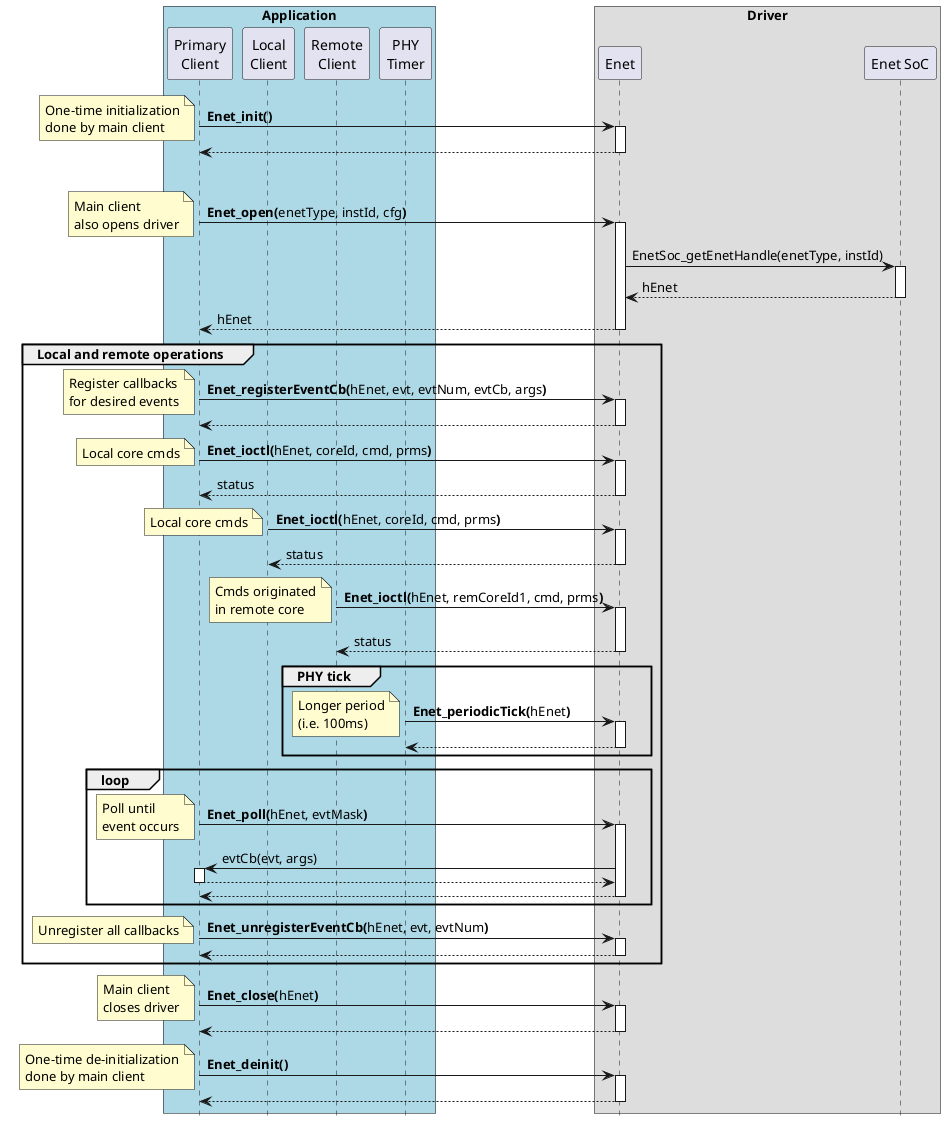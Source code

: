  @startuml
'Enet life-cycle sequence

skinparam sequence {
    BoxBorderColor black
    'GroupBorderThickness .8
    GroupBodyBackgroundColor transparent
}

skinparam note {
    BackgroundColor #FFFDD0
}

hide footbox

box "Application" #LightBlue
participant App1   as "Primary\nClient"  order 1
participant App2   as "Local\nClient"    order 2
participant App3   as "Remote\nClient"   order 3
participant Timer  as "PHY\nTimer"       order 4
end box
box "Driver"
participant Enet   as "Enet"             order 5
participant Soc    as "Enet SoC"         order 6
end box

App1  -> Enet           : <b>Enet_init()</b>
note left               : One-time initialization\ndone by main client
activate Enet
Enet --> App1
deactivate Enet

group Peripheral
App1  -> Enet           : <b>Enet_open(</b>enetType, instId, cfg<b>)</b>
note left               : Main client\nalso opens driver
activate Enet
Enet  -> Soc            : EnetSoc_getEnetHandle(enetType, instId)
activate Soc
Soc  --> Enet           : hEnet
deactivate Soc
Enet --> App1           : hEnet
deactivate Enet

group Local and remote operations
App1  -> Enet           : <b>Enet_registerEventCb(</b>hEnet, evt, evtNum, evtCb, args<b>)</b>
note left               : Register callbacks\nfor desired events
activate Enet
Enet --> App1
deactivate Enet

App1  -> Enet           : <b>Enet_ioctl(</b>hEnet, coreId, cmd, prms<b>)</b>
note left               : Local core cmds
activate Enet
Enet --> App1           : status
deactivate Enet

App2  -> Enet           : <b>Enet_ioctl(</b>hEnet, coreId, cmd, prms<b>)</b>
note left               : Local core cmds
activate Enet
Enet --> App2           : status
deactivate Enet

App3  -> Enet           : <b>Enet_ioctl(</b>hEnet, remCoreId1, cmd, prms<b>)</b>
note left               : Cmds originated\nin remote core
activate Enet
Enet --> App3           : status
deactivate Enet

group PHY tick
Timer -> Enet          : <b>Enet_periodicTick(</b>hEnet<b>)</b>
note left               : Longer period\n(i.e. 100ms)
activate Enet
Enet  --> Timer
deactivate Enet
end

group loop
App1   -> Enet          : <b>Enet_poll(</b>hEnet, evtMask<b>)</b>
note left               : Poll until\nevent occurs
activate Enet
Enet   -> App1          : evtCb(evt, args)
activate App1
App1  --> Enet
deactivate App1
Enet  --> App1
deactivate Enet
end

App1  -> Enet           : <b>Enet_unregisterEventCb(</b>hEnet, evt, evtNum<b>)</b>
note left               : Unregister all callbacks
activate Enet
Enet --> App1
deactivate Enet
end

App1  -> Enet           : <b>Enet_close(</b>hEnet<b>)</b>
note left               : Main client\ncloses driver
activate Enet
Enet --> App1
deactivate Enet

App1  -> Enet           : <b>Enet_deinit()</b>
note left               : One-time de-initialization\ndone by main client
activate Enet
Enet --> App1
deactivate Enet

@enduml
